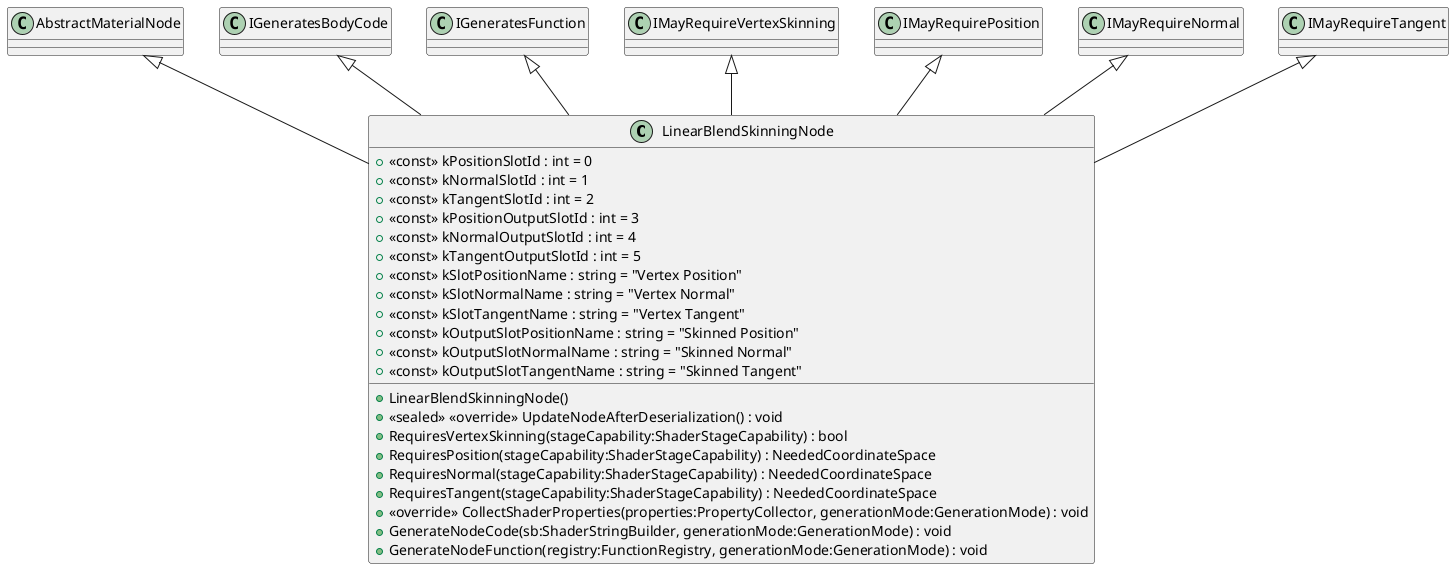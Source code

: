 @startuml
class LinearBlendSkinningNode {
    + <<const>> kPositionSlotId : int = 0
    + <<const>> kNormalSlotId : int = 1
    + <<const>> kTangentSlotId : int = 2
    + <<const>> kPositionOutputSlotId : int = 3
    + <<const>> kNormalOutputSlotId : int = 4
    + <<const>> kTangentOutputSlotId : int = 5
    + <<const>> kSlotPositionName : string = "Vertex Position"
    + <<const>> kSlotNormalName : string = "Vertex Normal"
    + <<const>> kSlotTangentName : string = "Vertex Tangent"
    + <<const>> kOutputSlotPositionName : string = "Skinned Position"
    + <<const>> kOutputSlotNormalName : string = "Skinned Normal"
    + <<const>> kOutputSlotTangentName : string = "Skinned Tangent"
    + LinearBlendSkinningNode()
    + <<sealed>> <<override>> UpdateNodeAfterDeserialization() : void
    + RequiresVertexSkinning(stageCapability:ShaderStageCapability) : bool
    + RequiresPosition(stageCapability:ShaderStageCapability) : NeededCoordinateSpace
    + RequiresNormal(stageCapability:ShaderStageCapability) : NeededCoordinateSpace
    + RequiresTangent(stageCapability:ShaderStageCapability) : NeededCoordinateSpace
    + <<override>> CollectShaderProperties(properties:PropertyCollector, generationMode:GenerationMode) : void
    + GenerateNodeCode(sb:ShaderStringBuilder, generationMode:GenerationMode) : void
    + GenerateNodeFunction(registry:FunctionRegistry, generationMode:GenerationMode) : void
}
AbstractMaterialNode <|-- LinearBlendSkinningNode
IGeneratesBodyCode <|-- LinearBlendSkinningNode
IGeneratesFunction <|-- LinearBlendSkinningNode
IMayRequireVertexSkinning <|-- LinearBlendSkinningNode
IMayRequirePosition <|-- LinearBlendSkinningNode
IMayRequireNormal <|-- LinearBlendSkinningNode
IMayRequireTangent <|-- LinearBlendSkinningNode
@enduml
